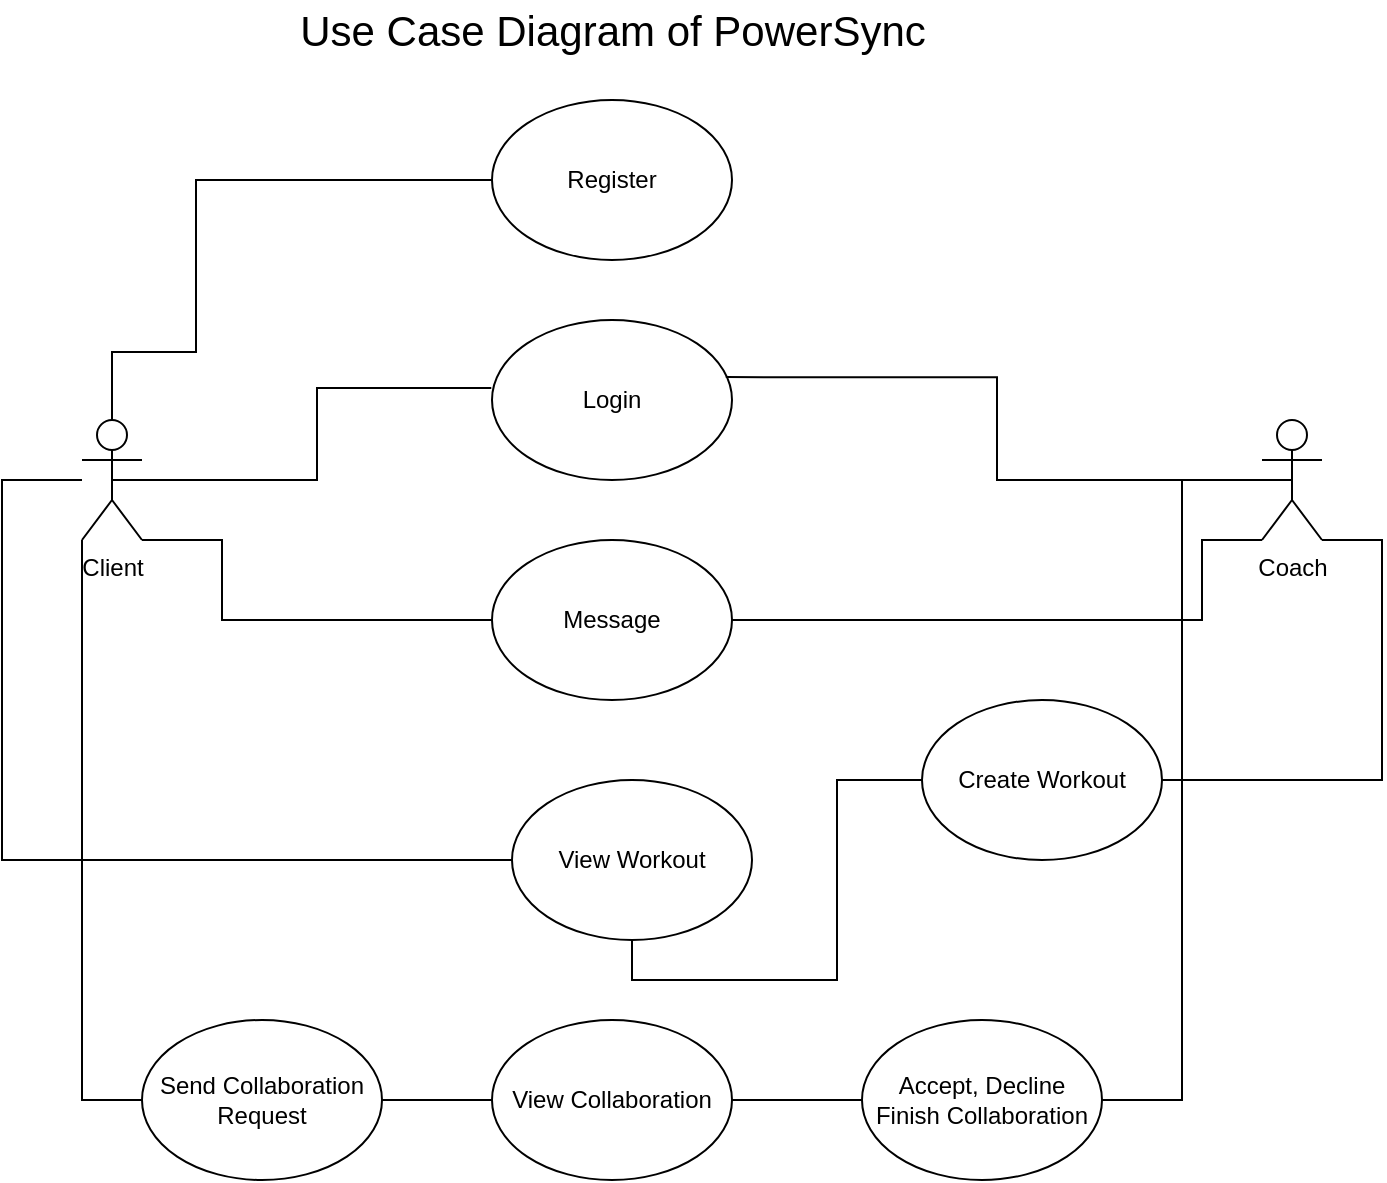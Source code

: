 <mxfile version="24.7.17">
  <diagram name="Page-1" id="37OmAouvSOgiTGEzt_a9">
    <mxGraphModel dx="1062" dy="573" grid="1" gridSize="10" guides="1" tooltips="1" connect="1" arrows="1" fold="1" page="1" pageScale="1" pageWidth="850" pageHeight="1100" math="0" shadow="0">
      <root>
        <mxCell id="0" />
        <mxCell id="1" parent="0" />
        <mxCell id="mj7ZCMWIOOmKZ_fAc2JG-21" style="edgeStyle=orthogonalEdgeStyle;rounded=0;orthogonalLoop=1;jettySize=auto;html=1;entryX=0.034;entryY=0.402;entryDx=0;entryDy=0;entryPerimeter=0;endArrow=none;endFill=0;" edge="1" parent="1" source="mj7ZCMWIOOmKZ_fAc2JG-4" target="mj7ZCMWIOOmKZ_fAc2JG-14">
          <mxGeometry relative="1" as="geometry">
            <mxPoint x="170" y="250" as="sourcePoint" />
            <mxPoint x="352.5" y="100" as="targetPoint" />
            <Array as="points">
              <mxPoint x="175" y="226" />
              <mxPoint x="217" y="226" />
              <mxPoint x="217" y="140" />
              <mxPoint x="369" y="140" />
            </Array>
          </mxGeometry>
        </mxCell>
        <mxCell id="mj7ZCMWIOOmKZ_fAc2JG-22" style="edgeStyle=orthogonalEdgeStyle;rounded=0;orthogonalLoop=1;jettySize=auto;html=1;exitX=0.5;exitY=0.5;exitDx=0;exitDy=0;exitPerimeter=0;entryX=-0.003;entryY=0.425;entryDx=0;entryDy=0;endArrow=none;endFill=0;entryPerimeter=0;" edge="1" parent="1" source="mj7ZCMWIOOmKZ_fAc2JG-4" target="mj7ZCMWIOOmKZ_fAc2JG-15">
          <mxGeometry relative="1" as="geometry" />
        </mxCell>
        <mxCell id="mj7ZCMWIOOmKZ_fAc2JG-25" style="edgeStyle=orthogonalEdgeStyle;rounded=0;orthogonalLoop=1;jettySize=auto;html=1;exitX=1;exitY=1;exitDx=0;exitDy=0;exitPerimeter=0;endArrow=none;endFill=0;" edge="1" parent="1" source="mj7ZCMWIOOmKZ_fAc2JG-4" target="mj7ZCMWIOOmKZ_fAc2JG-16">
          <mxGeometry relative="1" as="geometry">
            <Array as="points">
              <mxPoint x="230" y="320" />
              <mxPoint x="230" y="360" />
            </Array>
          </mxGeometry>
        </mxCell>
        <mxCell id="mj7ZCMWIOOmKZ_fAc2JG-30" style="edgeStyle=orthogonalEdgeStyle;rounded=0;orthogonalLoop=1;jettySize=auto;html=1;entryX=0;entryY=0.5;entryDx=0;entryDy=0;endArrow=none;endFill=0;" edge="1" parent="1" source="mj7ZCMWIOOmKZ_fAc2JG-4" target="mj7ZCMWIOOmKZ_fAc2JG-27">
          <mxGeometry relative="1" as="geometry">
            <Array as="points">
              <mxPoint x="120" y="290" />
              <mxPoint x="120" y="480" />
            </Array>
          </mxGeometry>
        </mxCell>
        <mxCell id="mj7ZCMWIOOmKZ_fAc2JG-34" style="edgeStyle=orthogonalEdgeStyle;rounded=0;orthogonalLoop=1;jettySize=auto;html=1;exitX=0;exitY=1;exitDx=0;exitDy=0;exitPerimeter=0;entryX=0;entryY=0.5;entryDx=0;entryDy=0;endArrow=none;endFill=0;" edge="1" parent="1" source="mj7ZCMWIOOmKZ_fAc2JG-4" target="mj7ZCMWIOOmKZ_fAc2JG-32">
          <mxGeometry relative="1" as="geometry" />
        </mxCell>
        <mxCell id="mj7ZCMWIOOmKZ_fAc2JG-4" value="Client" style="shape=umlActor;verticalLabelPosition=bottom;verticalAlign=top;html=1;outlineConnect=0;" vertex="1" parent="1">
          <mxGeometry x="160" y="260" width="30" height="60" as="geometry" />
        </mxCell>
        <mxCell id="mj7ZCMWIOOmKZ_fAc2JG-26" style="edgeStyle=orthogonalEdgeStyle;rounded=0;orthogonalLoop=1;jettySize=auto;html=1;exitX=0;exitY=1;exitDx=0;exitDy=0;exitPerimeter=0;endArrow=none;endFill=0;" edge="1" parent="1" source="mj7ZCMWIOOmKZ_fAc2JG-5" target="mj7ZCMWIOOmKZ_fAc2JG-16">
          <mxGeometry relative="1" as="geometry">
            <Array as="points">
              <mxPoint x="720" y="320" />
              <mxPoint x="720" y="360" />
            </Array>
          </mxGeometry>
        </mxCell>
        <mxCell id="mj7ZCMWIOOmKZ_fAc2JG-28" style="edgeStyle=orthogonalEdgeStyle;rounded=0;orthogonalLoop=1;jettySize=auto;html=1;exitX=1;exitY=1;exitDx=0;exitDy=0;exitPerimeter=0;entryX=1;entryY=0.5;entryDx=0;entryDy=0;endArrow=none;endFill=0;" edge="1" parent="1" source="mj7ZCMWIOOmKZ_fAc2JG-5" target="mj7ZCMWIOOmKZ_fAc2JG-17">
          <mxGeometry relative="1" as="geometry">
            <Array as="points">
              <mxPoint x="810" y="320" />
              <mxPoint x="810" y="440" />
            </Array>
          </mxGeometry>
        </mxCell>
        <mxCell id="mj7ZCMWIOOmKZ_fAc2JG-36" style="edgeStyle=orthogonalEdgeStyle;rounded=0;orthogonalLoop=1;jettySize=auto;html=1;exitX=0.5;exitY=0.5;exitDx=0;exitDy=0;exitPerimeter=0;entryX=1;entryY=0.5;entryDx=0;entryDy=0;endArrow=none;endFill=0;" edge="1" parent="1" source="mj7ZCMWIOOmKZ_fAc2JG-5" target="mj7ZCMWIOOmKZ_fAc2JG-33">
          <mxGeometry relative="1" as="geometry" />
        </mxCell>
        <mxCell id="mj7ZCMWIOOmKZ_fAc2JG-5" value="Coach" style="shape=umlActor;verticalLabelPosition=bottom;verticalAlign=top;html=1;outlineConnect=0;" vertex="1" parent="1">
          <mxGeometry x="750" y="260" width="30" height="60" as="geometry" />
        </mxCell>
        <mxCell id="mj7ZCMWIOOmKZ_fAc2JG-14" value="Register" style="ellipse;whiteSpace=wrap;html=1;" vertex="1" parent="1">
          <mxGeometry x="365" y="100" width="120" height="80" as="geometry" />
        </mxCell>
        <mxCell id="mj7ZCMWIOOmKZ_fAc2JG-15" value="Login" style="ellipse;whiteSpace=wrap;html=1;" vertex="1" parent="1">
          <mxGeometry x="365" y="210" width="120" height="80" as="geometry" />
        </mxCell>
        <mxCell id="mj7ZCMWIOOmKZ_fAc2JG-16" value="Message" style="ellipse;whiteSpace=wrap;html=1;" vertex="1" parent="1">
          <mxGeometry x="365" y="320" width="120" height="80" as="geometry" />
        </mxCell>
        <mxCell id="mj7ZCMWIOOmKZ_fAc2JG-29" style="edgeStyle=orthogonalEdgeStyle;rounded=0;orthogonalLoop=1;jettySize=auto;html=1;entryX=0.5;entryY=1;entryDx=0;entryDy=0;endArrow=none;endFill=0;" edge="1" parent="1" source="mj7ZCMWIOOmKZ_fAc2JG-17" target="mj7ZCMWIOOmKZ_fAc2JG-27">
          <mxGeometry relative="1" as="geometry" />
        </mxCell>
        <mxCell id="mj7ZCMWIOOmKZ_fAc2JG-17" value="Create Workout" style="ellipse;whiteSpace=wrap;html=1;" vertex="1" parent="1">
          <mxGeometry x="580" y="400" width="120" height="80" as="geometry" />
        </mxCell>
        <mxCell id="mj7ZCMWIOOmKZ_fAc2JG-23" style="edgeStyle=orthogonalEdgeStyle;rounded=0;orthogonalLoop=1;jettySize=auto;html=1;entryX=0.974;entryY=0.357;entryDx=0;entryDy=0;entryPerimeter=0;endArrow=none;endFill=0;" edge="1" parent="1" source="mj7ZCMWIOOmKZ_fAc2JG-5" target="mj7ZCMWIOOmKZ_fAc2JG-15">
          <mxGeometry relative="1" as="geometry" />
        </mxCell>
        <mxCell id="mj7ZCMWIOOmKZ_fAc2JG-24" value="&lt;font style=&quot;font-size: 21px;&quot;&gt;Use Case Diagram of PowerSync&lt;/font&gt;" style="text;html=1;align=center;verticalAlign=middle;whiteSpace=wrap;rounded=0;" vertex="1" parent="1">
          <mxGeometry x="252.5" y="50" width="345" height="30" as="geometry" />
        </mxCell>
        <mxCell id="mj7ZCMWIOOmKZ_fAc2JG-27" value="View Workout" style="ellipse;whiteSpace=wrap;html=1;" vertex="1" parent="1">
          <mxGeometry x="375" y="440" width="120" height="80" as="geometry" />
        </mxCell>
        <mxCell id="mj7ZCMWIOOmKZ_fAc2JG-31" value="View Collaboration" style="ellipse;whiteSpace=wrap;html=1;" vertex="1" parent="1">
          <mxGeometry x="365" y="560" width="120" height="80" as="geometry" />
        </mxCell>
        <mxCell id="mj7ZCMWIOOmKZ_fAc2JG-35" style="edgeStyle=orthogonalEdgeStyle;rounded=0;orthogonalLoop=1;jettySize=auto;html=1;exitX=1;exitY=0.5;exitDx=0;exitDy=0;endArrow=none;endFill=0;" edge="1" parent="1" source="mj7ZCMWIOOmKZ_fAc2JG-32" target="mj7ZCMWIOOmKZ_fAc2JG-31">
          <mxGeometry relative="1" as="geometry" />
        </mxCell>
        <mxCell id="mj7ZCMWIOOmKZ_fAc2JG-32" value="Send Collaboration Request" style="ellipse;whiteSpace=wrap;html=1;" vertex="1" parent="1">
          <mxGeometry x="190" y="560" width="120" height="80" as="geometry" />
        </mxCell>
        <mxCell id="mj7ZCMWIOOmKZ_fAc2JG-37" style="edgeStyle=orthogonalEdgeStyle;rounded=0;orthogonalLoop=1;jettySize=auto;html=1;entryX=1;entryY=0.5;entryDx=0;entryDy=0;endArrow=none;endFill=0;" edge="1" parent="1" source="mj7ZCMWIOOmKZ_fAc2JG-33" target="mj7ZCMWIOOmKZ_fAc2JG-31">
          <mxGeometry relative="1" as="geometry" />
        </mxCell>
        <mxCell id="mj7ZCMWIOOmKZ_fAc2JG-33" value="Accept, Decline Finish Collaboration" style="ellipse;whiteSpace=wrap;html=1;" vertex="1" parent="1">
          <mxGeometry x="550" y="560" width="120" height="80" as="geometry" />
        </mxCell>
      </root>
    </mxGraphModel>
  </diagram>
</mxfile>
